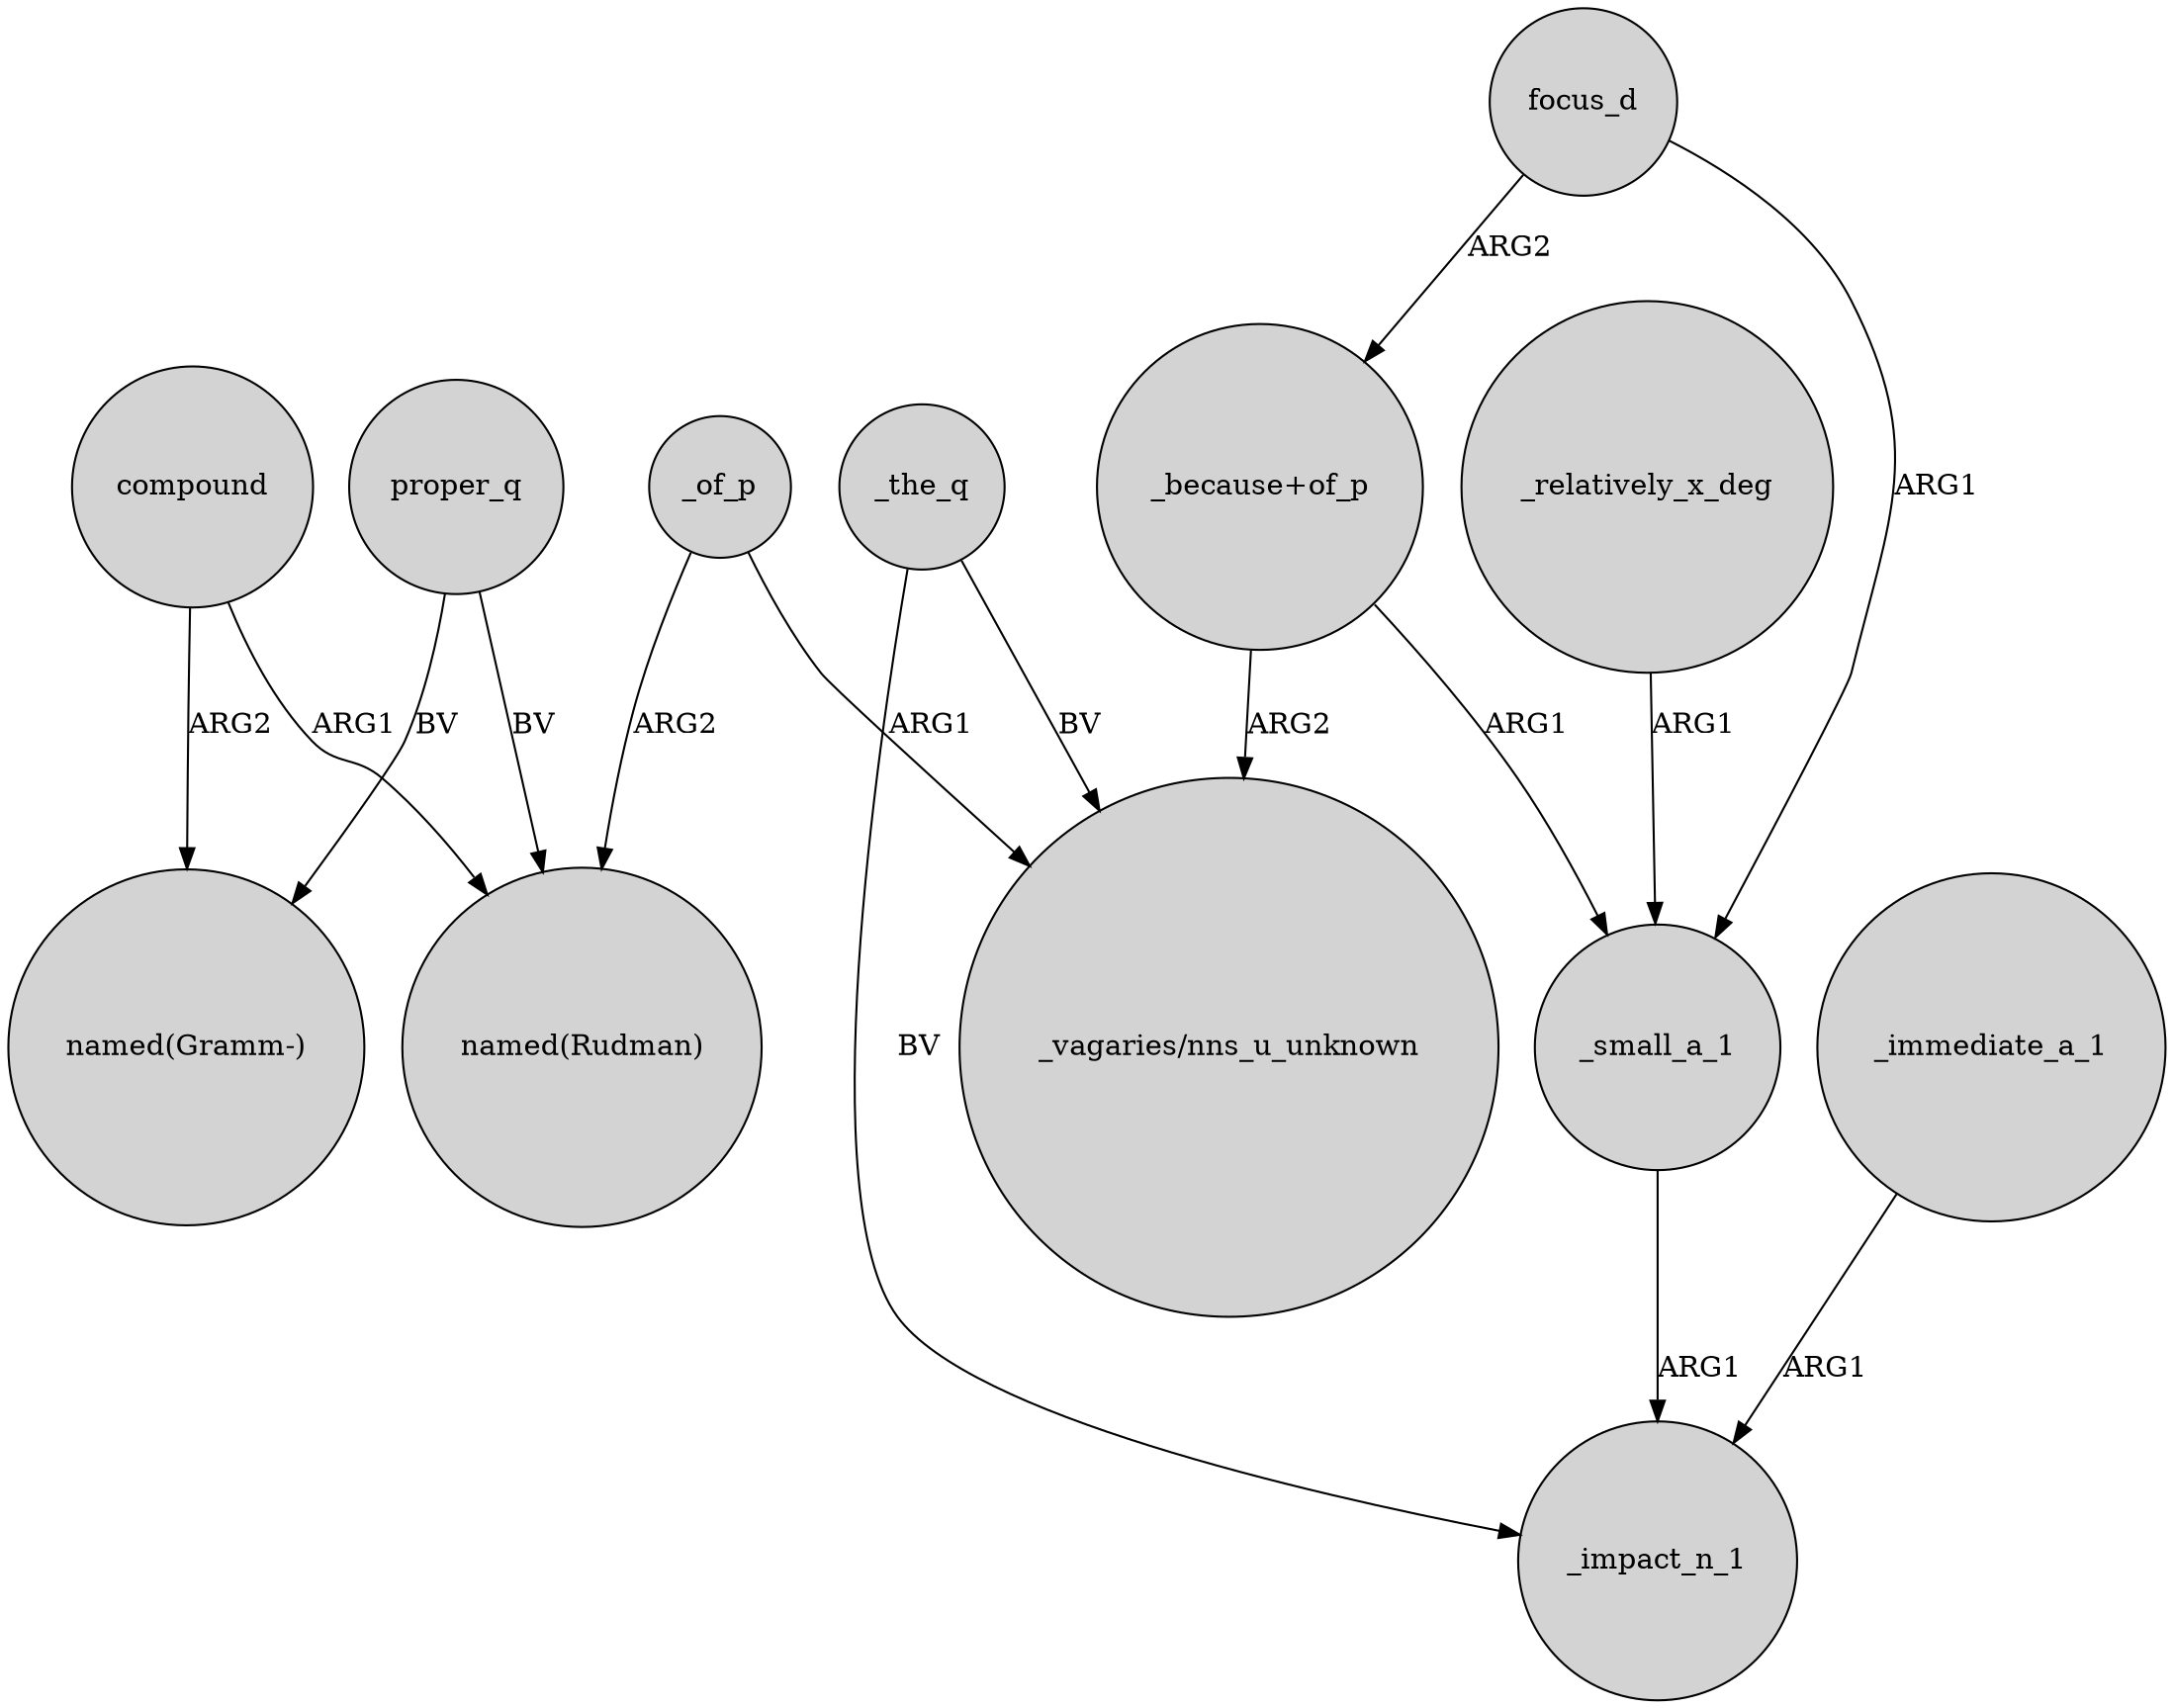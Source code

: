 digraph {
	node [shape=circle style=filled]
	proper_q -> "named(Gramm-)" [label=BV]
	compound -> "named(Rudman)" [label=ARG1]
	_relatively_x_deg -> _small_a_1 [label=ARG1]
	focus_d -> _small_a_1 [label=ARG1]
	proper_q -> "named(Rudman)" [label=BV]
	_of_p -> "named(Rudman)" [label=ARG2]
	_small_a_1 -> _impact_n_1 [label=ARG1]
	"_because+of_p" -> _small_a_1 [label=ARG1]
	_the_q -> _impact_n_1 [label=BV]
	focus_d -> "_because+of_p" [label=ARG2]
	_of_p -> "_vagaries/nns_u_unknown" [label=ARG1]
	compound -> "named(Gramm-)" [label=ARG2]
	"_because+of_p" -> "_vagaries/nns_u_unknown" [label=ARG2]
	_immediate_a_1 -> _impact_n_1 [label=ARG1]
	_the_q -> "_vagaries/nns_u_unknown" [label=BV]
}
